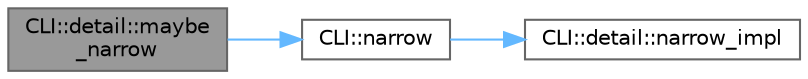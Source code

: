 digraph "CLI::detail::maybe_narrow"
{
 // LATEX_PDF_SIZE
  bgcolor="transparent";
  edge [fontname=Helvetica,fontsize=10,labelfontname=Helvetica,labelfontsize=10];
  node [fontname=Helvetica,fontsize=10,shape=box,height=0.2,width=0.4];
  rankdir="LR";
  Node1 [id="Node000001",label="CLI::detail::maybe\l_narrow",height=0.2,width=0.4,color="gray40", fillcolor="grey60", style="filled", fontcolor="black",tooltip=" "];
  Node1 -> Node2 [id="edge1_Node000001_Node000002",color="steelblue1",style="solid",tooltip=" "];
  Node2 [id="Node000002",label="CLI::narrow",height=0.2,width=0.4,color="grey40", fillcolor="white", style="filled",URL="$namespace_c_l_i.html#ae154d55532496793b75c692360c209eb",tooltip="Convert a wide string to a narrow string."];
  Node2 -> Node3 [id="edge2_Node000002_Node000003",color="steelblue1",style="solid",tooltip=" "];
  Node3 [id="Node000003",label="CLI::detail::narrow_impl",height=0.2,width=0.4,color="grey40", fillcolor="white", style="filled",URL="$namespace_c_l_i_1_1detail.html#a88e0e7a26278ce9288ee32188782a25d",tooltip=" "];
}
